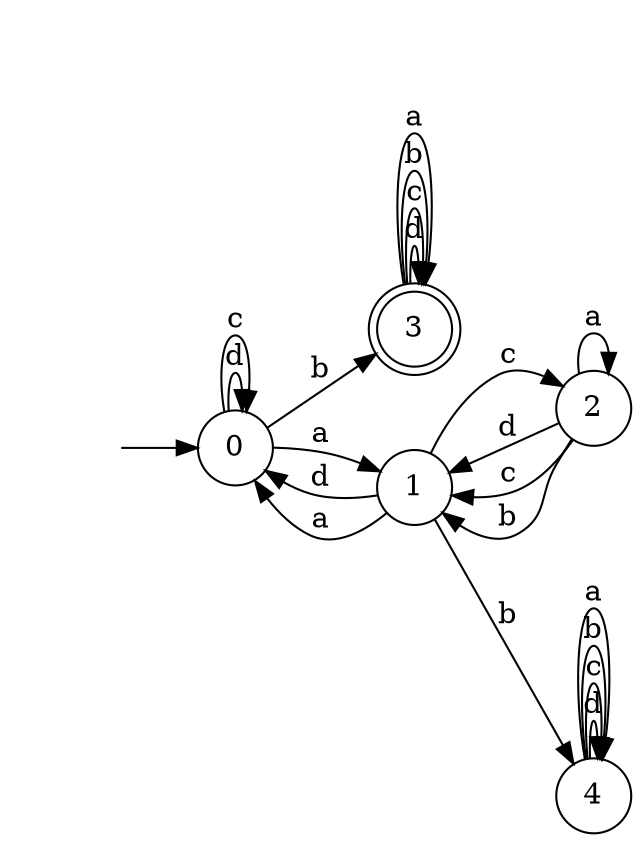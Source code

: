 digraph {
  rankdir=LR;
  0 [label="0", shape = circle];
  0 -> 0 [label="d"];
  0 -> 0 [label="c"];
  0 -> 3 [label="b"];
  0 -> 1 [label="a"];
  1 [label="1", shape = circle];
  1 -> 0 [label="d"];
  1 -> 2 [label="c"];
  1 -> 4 [label="b"];
  1 -> 0 [label="a"];
  2 [label="2", shape = circle];
  2 -> 1 [label="d"];
  2 -> 1 [label="c"];
  2 -> 1 [label="b"];
  2 -> 2 [label="a"];
  3 [label="3", shape = doublecircle];
  3 -> 3 [label="d"];
  3 -> 3 [label="c"];
  3 -> 3 [label="b"];
  3 -> 3 [label="a"];
  4 [label="4", shape = circle];
  4 -> 4 [label="d"];
  4 -> 4 [label="c"];
  4 -> 4 [label="b"];
  4 -> 4 [label="a"];
  5 [label="", shape = plaintext];
  5 -> 0 [label=""];
}
